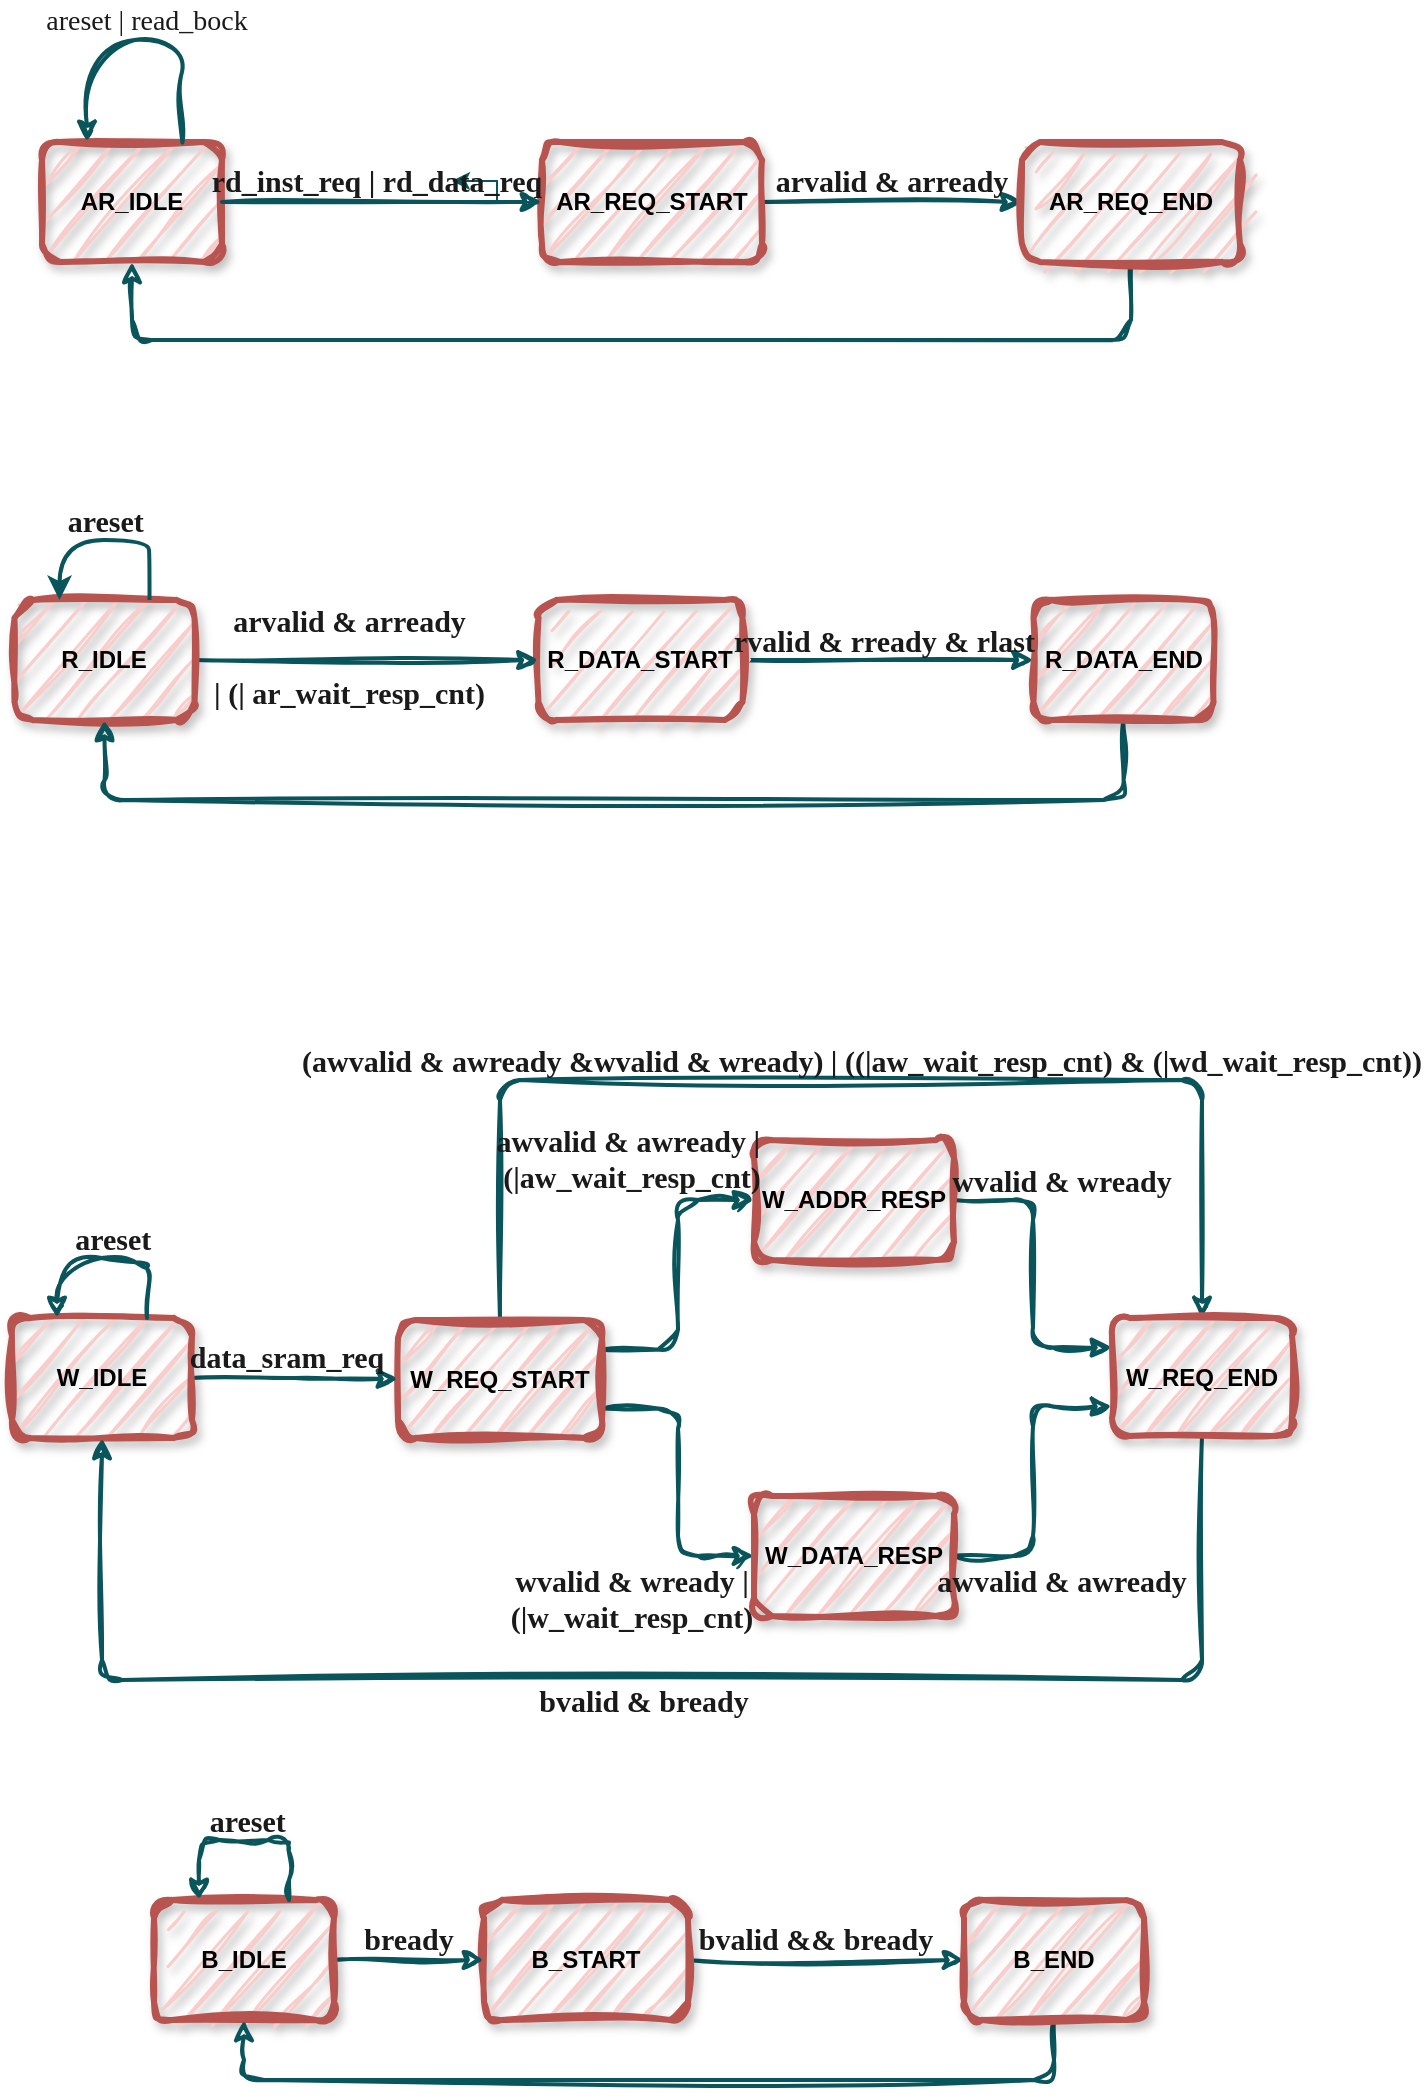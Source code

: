 <mxfile version="24.8.3">
  <diagram name="Page-1" id="c7558073-3199-34d8-9f00-42111426c3f3">
    <mxGraphModel dx="1224" dy="774" grid="1" gridSize="10" guides="1" tooltips="1" connect="1" arrows="1" fold="1" page="1" pageScale="1" pageWidth="826" pageHeight="1169" background="none" math="0" shadow="0">
      <root>
        <mxCell id="0" />
        <mxCell id="1" parent="0" />
        <mxCell id="l8BCuCW5tBN9ZueDgn-v-99" style="edgeStyle=orthogonalEdgeStyle;rounded=1;orthogonalLoop=1;jettySize=auto;html=1;exitX=1;exitY=0.5;exitDx=0;exitDy=0;entryX=0;entryY=0.5;entryDx=0;entryDy=0;strokeColor=#09555B;curved=0;strokeWidth=2;labelBackgroundColor=none;fontColor=default;sketch=1;curveFitting=1;jiggle=2;" parent="1" source="3" target="12" edge="1">
          <mxGeometry relative="1" as="geometry" />
        </mxCell>
        <mxCell id="l8BCuCW5tBN9ZueDgn-v-158" value="" style="edgeStyle=orthogonalEdgeStyle;rounded=0;orthogonalLoop=1;jettySize=auto;html=1;strokeColor=#09555B;fontColor=#1A1A1A;" parent="1" source="3" target="52" edge="1">
          <mxGeometry relative="1" as="geometry" />
        </mxCell>
        <mxCell id="3" value="AR_REQ_START" style="whiteSpace=wrap;align=center;verticalAlign=middle;fontStyle=1;strokeWidth=3;fillColor=#f8cecc;labelBackgroundColor=none;strokeColor=#b85450;sketch=1;curveFitting=1;jiggle=2;shadow=1;rounded=1;" parent="1" vertex="1">
          <mxGeometry x="360" y="111" width="110" height="60" as="geometry" />
        </mxCell>
        <mxCell id="4" value="AR_IDLE" style="whiteSpace=wrap;align=center;verticalAlign=middle;fontStyle=1;strokeWidth=3;fillColor=#f8cecc;labelBackgroundColor=none;strokeColor=#b85450;sketch=1;curveFitting=1;jiggle=2;rounded=1;glass=0;shadow=1;" parent="1" vertex="1">
          <mxGeometry x="110" y="111" width="90" height="60" as="geometry" />
        </mxCell>
        <mxCell id="l8BCuCW5tBN9ZueDgn-v-103" style="edgeStyle=orthogonalEdgeStyle;rounded=1;orthogonalLoop=1;jettySize=auto;html=1;exitX=0.5;exitY=1;exitDx=0;exitDy=0;entryX=0.5;entryY=1;entryDx=0;entryDy=0;strokeColor=#09555B;strokeWidth=2;curved=0;labelBackgroundColor=none;fontColor=default;sketch=1;curveFitting=1;jiggle=2;" parent="1" source="12" target="4" edge="1">
          <mxGeometry relative="1" as="geometry">
            <Array as="points">
              <mxPoint x="654" y="210" />
              <mxPoint x="155" y="210" />
            </Array>
          </mxGeometry>
        </mxCell>
        <mxCell id="12" value="AR_REQ_END" style="whiteSpace=wrap;align=center;verticalAlign=middle;fontStyle=1;strokeWidth=3;fillColor=#f8cecc;labelBackgroundColor=none;strokeColor=#b85450;rounded=1;sketch=1;curveFitting=1;jiggle=2;shadow=1;" parent="1" vertex="1">
          <mxGeometry x="600" y="111" width="109" height="60" as="geometry" />
        </mxCell>
        <mxCell id="l8BCuCW5tBN9ZueDgn-v-105" style="edgeStyle=orthogonalEdgeStyle;rounded=0;orthogonalLoop=1;jettySize=auto;html=1;exitX=1;exitY=0.5;exitDx=0;exitDy=0;entryX=0;entryY=0.5;entryDx=0;entryDy=0;labelBackgroundColor=none;strokeColor=#09555B;fontColor=default;strokeWidth=2;sketch=1;curveFitting=1;jiggle=2;" parent="1" source="13" target="15" edge="1">
          <mxGeometry relative="1" as="geometry" />
        </mxCell>
        <mxCell id="13" value="R_DATA_START" style="whiteSpace=wrap;align=center;verticalAlign=middle;fontStyle=1;strokeWidth=3;fillColor=#f8cecc;labelBackgroundColor=none;strokeColor=#b85450;sketch=1;curveFitting=1;jiggle=2;shadow=1;rounded=1;" parent="1" vertex="1">
          <mxGeometry x="358.25" y="340" width="102" height="60" as="geometry" />
        </mxCell>
        <mxCell id="l8BCuCW5tBN9ZueDgn-v-104" style="edgeStyle=orthogonalEdgeStyle;rounded=0;orthogonalLoop=1;jettySize=auto;html=1;exitX=1;exitY=0.5;exitDx=0;exitDy=0;entryX=0;entryY=0.5;entryDx=0;entryDy=0;labelBackgroundColor=none;strokeColor=#09555B;fontColor=default;strokeWidth=2;sketch=1;curveFitting=1;jiggle=2;" parent="1" source="14" target="13" edge="1">
          <mxGeometry relative="1" as="geometry" />
        </mxCell>
        <mxCell id="14" value="R_IDLE" style="whiteSpace=wrap;align=center;verticalAlign=middle;fontStyle=1;strokeWidth=3;fillColor=#f8cecc;labelBackgroundColor=none;strokeColor=#b85450;sketch=1;curveFitting=1;jiggle=2;shadow=1;rounded=1;" parent="1" vertex="1">
          <mxGeometry x="96.25" y="340.0" width="90" height="60" as="geometry" />
        </mxCell>
        <mxCell id="l8BCuCW5tBN9ZueDgn-v-106" style="edgeStyle=orthogonalEdgeStyle;rounded=1;orthogonalLoop=1;jettySize=auto;html=1;exitX=0.5;exitY=1;exitDx=0;exitDy=0;entryX=0.5;entryY=1;entryDx=0;entryDy=0;labelBackgroundColor=none;strokeColor=#09555B;fontColor=default;strokeWidth=2;curved=0;sketch=1;curveFitting=1;jiggle=2;" parent="1" source="15" target="14" edge="1">
          <mxGeometry relative="1" as="geometry">
            <Array as="points">
              <mxPoint x="650.25" y="440" />
              <mxPoint x="141.25" y="440" />
            </Array>
          </mxGeometry>
        </mxCell>
        <mxCell id="15" value="R_DATA_END" style="whiteSpace=wrap;align=center;verticalAlign=middle;fontStyle=1;strokeWidth=3;fillColor=#f8cecc;labelBackgroundColor=none;strokeColor=#b85450;sketch=1;curveFitting=1;jiggle=2;shadow=1;rounded=1;" parent="1" vertex="1">
          <mxGeometry x="605.75" y="340" width="90" height="60" as="geometry" />
        </mxCell>
        <mxCell id="37" value="" style="edgeStyle=none;noEdgeStyle=1;strokeColor=#09555B;strokeWidth=2;entryX=0;entryY=0.5;entryDx=0;entryDy=0;labelBackgroundColor=none;fontColor=default;sketch=1;curveFitting=1;jiggle=2;" parent="1" source="4" target="3" edge="1">
          <mxGeometry width="100" height="100" relative="1" as="geometry">
            <mxPoint x="350" y="50" as="sourcePoint" />
            <mxPoint x="306" y="141" as="targetPoint" />
          </mxGeometry>
        </mxCell>
        <mxCell id="52" value="rd_inst_req | rd_data_req" style="text;spacingTop=-5;align=center;labelBackgroundColor=none;fontColor=#1A1A1A;fontFamily=Caveat;fontSource=https%3A%2F%2Ffonts.googleapis.com%2Fcss%3Ffamily%3DCaveat;fontStyle=1;fontSize=15;" parent="1" vertex="1">
          <mxGeometry x="240" y="120" width="75" height="21" as="geometry" />
        </mxCell>
        <mxCell id="60" value="arvalid &amp; arready" style="text;spacingTop=-5;align=center;labelBackgroundColor=none;fontColor=#1A1A1A;fontFamily=Caveat;fontSource=https%3A%2F%2Ffonts.googleapis.com%2Fcss%3Ffamily%3DCaveat;fontStyle=1;fontSize=15;" parent="1" vertex="1">
          <mxGeometry x="520" y="120" width="30" height="20" as="geometry" />
        </mxCell>
        <mxCell id="l8BCuCW5tBN9ZueDgn-v-101" style="edgeStyle=orthogonalEdgeStyle;rounded=0;orthogonalLoop=1;jettySize=auto;html=1;exitX=0.78;exitY=0.005;exitDx=0;exitDy=0;entryX=0.25;entryY=0;entryDx=0;entryDy=0;exitPerimeter=0;curved=1;strokeColor=#09555B;strokeWidth=2;labelBackgroundColor=none;fontColor=default;sketch=1;curveFitting=1;jiggle=2;" parent="1" source="4" target="4" edge="1">
          <mxGeometry relative="1" as="geometry">
            <Array as="points">
              <mxPoint x="180" y="91" />
              <mxPoint x="180" y="60" />
              <mxPoint x="133" y="60" />
            </Array>
          </mxGeometry>
        </mxCell>
        <mxCell id="l8BCuCW5tBN9ZueDgn-v-102" value="areset | read_bock" style="text;spacingTop=-5;align=center;labelBackgroundColor=none;fontColor=#1A1A1A;fontFamily=Caveat;fontSource=https%3A%2F%2Ffonts.googleapis.com%2Fcss%3Ffamily%3DCaveat;fontSize=14;" parent="1" vertex="1">
          <mxGeometry x="125" y="40" width="75" height="21" as="geometry" />
        </mxCell>
        <mxCell id="l8BCuCW5tBN9ZueDgn-v-108" value="rvalid &amp; rready &amp; rlast" style="text;spacingTop=-5;align=center;labelBackgroundColor=none;fontColor=#1A1A1A;fontStyle=1;fontFamily=Caveat;fontSource=https%3A%2F%2Ffonts.googleapis.com%2Fcss%3Ffamily%3DCaveat;fontSize=15;" parent="1" vertex="1">
          <mxGeometry x="516.25" y="350" width="30" height="20" as="geometry" />
        </mxCell>
        <mxCell id="l8BCuCW5tBN9ZueDgn-v-111" value="arvalid &amp; arready &#xa;&#xa;| (| ar_wait_resp_cnt)" style="text;spacingTop=-5;align=center;labelBackgroundColor=none;fontColor=#1A1A1A;fontSize=15;fontFamily=Caveat;fontSource=https%3A%2F%2Ffonts.googleapis.com%2Fcss%3Ffamily%3DCaveat;fontStyle=1" parent="1" vertex="1">
          <mxGeometry x="226.25" y="340" width="75" height="21" as="geometry" />
        </mxCell>
        <mxCell id="l8BCuCW5tBN9ZueDgn-v-112" style="edgeStyle=orthogonalEdgeStyle;rounded=0;orthogonalLoop=1;jettySize=auto;html=1;exitX=0.75;exitY=0;exitDx=0;exitDy=0;entryX=0.25;entryY=0;entryDx=0;entryDy=0;strokeColor=#09555B;fontColor=#1A1A1A;strokeWidth=2;curved=1;" parent="1" source="14" target="14" edge="1">
          <mxGeometry relative="1" as="geometry">
            <Array as="points">
              <mxPoint x="164.25" y="320" />
              <mxPoint x="163.25" y="310" />
              <mxPoint x="119.25" y="310" />
            </Array>
          </mxGeometry>
        </mxCell>
        <mxCell id="l8BCuCW5tBN9ZueDgn-v-113" value="areset " style="text;spacingTop=-5;align=center;labelBackgroundColor=none;fontColor=#1A1A1A;fontFamily=Caveat;fontSource=https%3A%2F%2Ffonts.googleapis.com%2Fcss%3Ffamily%3DCaveat;fontStyle=1;fontSize=15;" parent="1" vertex="1">
          <mxGeometry x="106.25" y="290" width="75" height="21" as="geometry" />
        </mxCell>
        <mxCell id="l8BCuCW5tBN9ZueDgn-v-131" style="edgeStyle=orthogonalEdgeStyle;rounded=1;orthogonalLoop=1;jettySize=auto;html=1;exitX=1;exitY=0.25;exitDx=0;exitDy=0;entryX=0;entryY=0.5;entryDx=0;entryDy=0;strokeColor=#09555B;fontColor=#1A1A1A;strokeWidth=2;curved=0;sketch=1;curveFitting=1;jiggle=2;" parent="1" source="l8BCuCW5tBN9ZueDgn-v-115" target="l8BCuCW5tBN9ZueDgn-v-119" edge="1">
          <mxGeometry relative="1" as="geometry" />
        </mxCell>
        <mxCell id="l8BCuCW5tBN9ZueDgn-v-133" style="edgeStyle=orthogonalEdgeStyle;rounded=1;orthogonalLoop=1;jettySize=auto;html=1;exitX=1;exitY=0.75;exitDx=0;exitDy=0;entryX=0;entryY=0.5;entryDx=0;entryDy=0;strokeColor=#09555B;fontColor=#1A1A1A;strokeWidth=2;curved=0;sketch=1;curveFitting=1;jiggle=2;" parent="1" source="l8BCuCW5tBN9ZueDgn-v-115" target="l8BCuCW5tBN9ZueDgn-v-125" edge="1">
          <mxGeometry relative="1" as="geometry" />
        </mxCell>
        <mxCell id="l8BCuCW5tBN9ZueDgn-v-137" style="edgeStyle=orthogonalEdgeStyle;rounded=1;orthogonalLoop=1;jettySize=auto;html=1;exitX=0.5;exitY=0;exitDx=0;exitDy=0;entryX=0.5;entryY=0;entryDx=0;entryDy=0;strokeColor=#09555B;fontColor=#1A1A1A;strokeWidth=2;curved=0;sketch=1;curveFitting=1;jiggle=2;" parent="1" source="l8BCuCW5tBN9ZueDgn-v-115" target="l8BCuCW5tBN9ZueDgn-v-126" edge="1">
          <mxGeometry relative="1" as="geometry">
            <Array as="points">
              <mxPoint x="339" y="580" />
              <mxPoint x="690" y="580" />
            </Array>
          </mxGeometry>
        </mxCell>
        <mxCell id="l8BCuCW5tBN9ZueDgn-v-115" value="W_REQ_START" style="whiteSpace=wrap;align=center;verticalAlign=middle;fontStyle=1;strokeWidth=3;fillColor=#f8cecc;labelBackgroundColor=none;strokeColor=#b85450;sketch=1;curveFitting=1;jiggle=2;shadow=1;rounded=1;" parent="1" vertex="1">
          <mxGeometry x="288" y="700" width="102" height="59" as="geometry" />
        </mxCell>
        <mxCell id="l8BCuCW5tBN9ZueDgn-v-116" style="edgeStyle=orthogonalEdgeStyle;rounded=0;orthogonalLoop=1;jettySize=auto;html=1;exitX=1;exitY=0.5;exitDx=0;exitDy=0;entryX=0;entryY=0.5;entryDx=0;entryDy=0;labelBackgroundColor=none;strokeColor=#09555B;fontColor=default;strokeWidth=2;sketch=1;curveFitting=1;jiggle=2;" parent="1" source="l8BCuCW5tBN9ZueDgn-v-117" target="l8BCuCW5tBN9ZueDgn-v-115" edge="1">
          <mxGeometry relative="1" as="geometry" />
        </mxCell>
        <mxCell id="l8BCuCW5tBN9ZueDgn-v-117" value="W_IDLE" style="whiteSpace=wrap;align=center;verticalAlign=middle;fontStyle=1;strokeWidth=3;fillColor=#f8cecc;labelBackgroundColor=none;strokeColor=#b85450;sketch=1;curveFitting=1;jiggle=2;shadow=1;rounded=1;" parent="1" vertex="1">
          <mxGeometry x="95.0" y="699.0" width="90" height="60" as="geometry" />
        </mxCell>
        <mxCell id="l8BCuCW5tBN9ZueDgn-v-129" style="edgeStyle=orthogonalEdgeStyle;rounded=1;orthogonalLoop=1;jettySize=auto;html=1;exitX=1;exitY=0.5;exitDx=0;exitDy=0;entryX=0;entryY=0.25;entryDx=0;entryDy=0;strokeColor=#09555B;fontColor=#1A1A1A;curved=0;strokeWidth=2;sketch=1;curveFitting=1;jiggle=2;" parent="1" source="l8BCuCW5tBN9ZueDgn-v-119" target="l8BCuCW5tBN9ZueDgn-v-126" edge="1">
          <mxGeometry relative="1" as="geometry" />
        </mxCell>
        <mxCell id="l8BCuCW5tBN9ZueDgn-v-119" value="W_ADDR_RESP" style="whiteSpace=wrap;align=center;verticalAlign=middle;fontStyle=1;strokeWidth=3;fillColor=#f8cecc;labelBackgroundColor=none;strokeColor=#b85450;sketch=1;curveFitting=1;jiggle=2;shadow=1;rounded=1;" parent="1" vertex="1">
          <mxGeometry x="466" y="610" width="100" height="60" as="geometry" />
        </mxCell>
        <mxCell id="l8BCuCW5tBN9ZueDgn-v-120" value="(awvalid &amp; awready &amp;wvalid &amp; wready) | ((|aw_wait_resp_cnt) &amp; (|wd_wait_resp_cnt))" style="text;spacingTop=-5;align=center;labelBackgroundColor=none;fontColor=#1A1A1A;fontStyle=1;fontFamily=Caveat;fontSource=https%3A%2F%2Ffonts.googleapis.com%2Fcss%3Ffamily%3DCaveat;fontSize=15;" parent="1" vertex="1">
          <mxGeometry x="505" y="560" width="30" height="20" as="geometry" />
        </mxCell>
        <mxCell id="l8BCuCW5tBN9ZueDgn-v-121" value="data_sram_req" style="text;spacingTop=-5;align=center;labelBackgroundColor=none;fontColor=#1A1A1A;sketch=1;curveFitting=1;jiggle=2;fontFamily=Caveat;fontSource=https%3A%2F%2Ffonts.googleapis.com%2Fcss%3Ffamily%3DCaveat;fontStyle=1;fontSize=15;" parent="1" vertex="1">
          <mxGeometry x="195" y="708" width="75" height="21" as="geometry" />
        </mxCell>
        <mxCell id="l8BCuCW5tBN9ZueDgn-v-122" style="edgeStyle=orthogonalEdgeStyle;rounded=0;orthogonalLoop=1;jettySize=auto;html=1;exitX=0.75;exitY=0;exitDx=0;exitDy=0;entryX=0.25;entryY=0;entryDx=0;entryDy=0;strokeColor=#09555B;fontColor=#1A1A1A;strokeWidth=2;curved=1;sketch=1;curveFitting=1;jiggle=2;" parent="1" source="l8BCuCW5tBN9ZueDgn-v-117" target="l8BCuCW5tBN9ZueDgn-v-117" edge="1">
          <mxGeometry relative="1" as="geometry">
            <Array as="points">
              <mxPoint x="163" y="679" />
              <mxPoint x="162" y="669" />
              <mxPoint x="118" y="669" />
            </Array>
          </mxGeometry>
        </mxCell>
        <mxCell id="l8BCuCW5tBN9ZueDgn-v-123" value="areset " style="text;spacingTop=-5;align=center;labelBackgroundColor=none;fontColor=#1A1A1A;fontFamily=Caveat;fontSource=https%3A%2F%2Ffonts.googleapis.com%2Fcss%3Ffamily%3DCaveat;fontStyle=1;fontSize=15;" parent="1" vertex="1">
          <mxGeometry x="110" y="649" width="75" height="21" as="geometry" />
        </mxCell>
        <mxCell id="l8BCuCW5tBN9ZueDgn-v-130" style="edgeStyle=orthogonalEdgeStyle;rounded=1;orthogonalLoop=1;jettySize=auto;html=1;exitX=1;exitY=0.5;exitDx=0;exitDy=0;entryX=0;entryY=0.75;entryDx=0;entryDy=0;strokeColor=#09555B;fontColor=#1A1A1A;curved=0;strokeWidth=2;sketch=1;curveFitting=1;jiggle=2;" parent="1" source="l8BCuCW5tBN9ZueDgn-v-125" target="l8BCuCW5tBN9ZueDgn-v-126" edge="1">
          <mxGeometry relative="1" as="geometry" />
        </mxCell>
        <mxCell id="l8BCuCW5tBN9ZueDgn-v-125" value="W_DATA_RESP" style="whiteSpace=wrap;align=center;verticalAlign=middle;fontStyle=1;strokeWidth=3;fillColor=#f8cecc;labelBackgroundColor=none;strokeColor=#b85450;sketch=1;curveFitting=1;jiggle=2;shadow=1;rounded=1;" parent="1" vertex="1">
          <mxGeometry x="466" y="788" width="100" height="60" as="geometry" />
        </mxCell>
        <mxCell id="l8BCuCW5tBN9ZueDgn-v-134" style="edgeStyle=orthogonalEdgeStyle;rounded=1;orthogonalLoop=1;jettySize=auto;html=1;exitX=0.5;exitY=1;exitDx=0;exitDy=0;entryX=0.5;entryY=1;entryDx=0;entryDy=0;strokeColor=#09555B;fontColor=#1A1A1A;curved=0;strokeWidth=2;sketch=1;curveFitting=1;jiggle=2;" parent="1" source="l8BCuCW5tBN9ZueDgn-v-126" target="l8BCuCW5tBN9ZueDgn-v-117" edge="1">
          <mxGeometry relative="1" as="geometry">
            <Array as="points">
              <mxPoint x="690" y="880" />
              <mxPoint x="140" y="880" />
            </Array>
          </mxGeometry>
        </mxCell>
        <mxCell id="l8BCuCW5tBN9ZueDgn-v-126" value="W_REQ_END" style="whiteSpace=wrap;align=center;verticalAlign=middle;fontStyle=1;strokeWidth=3;fillColor=#f8cecc;labelBackgroundColor=none;strokeColor=#b85450;sketch=1;curveFitting=1;jiggle=2;shadow=1;rounded=1;" parent="1" vertex="1">
          <mxGeometry x="645" y="699" width="90" height="59" as="geometry" />
        </mxCell>
        <mxCell id="l8BCuCW5tBN9ZueDgn-v-136" value="bvalid &amp; bready" style="text;spacingTop=-5;align=center;labelBackgroundColor=none;fontColor=#1A1A1A;fontFamily=Caveat;fontSource=https%3A%2F%2Ffonts.googleapis.com%2Fcss%3Ffamily%3DCaveat;fontStyle=1;fontSize=15;" parent="1" vertex="1">
          <mxGeometry x="396" y="880" width="30" height="20" as="geometry" />
        </mxCell>
        <mxCell id="l8BCuCW5tBN9ZueDgn-v-139" value="awvalid &amp; awready | &#xa;(|aw_wait_resp_cnt)" style="text;spacingTop=-5;align=center;labelBackgroundColor=none;fontColor=#1A1A1A;fontFamily=Caveat;fontSource=https%3A%2F%2Ffonts.googleapis.com%2Fcss%3Ffamily%3DCaveat;fontStyle=1;fontSize=15;" parent="1" vertex="1">
          <mxGeometry x="390" y="600" width="30" height="20" as="geometry" />
        </mxCell>
        <mxCell id="l8BCuCW5tBN9ZueDgn-v-140" value="wvalid &amp; wready |&#xa;(|w_wait_resp_cnt)" style="text;spacingTop=-5;align=center;labelBackgroundColor=none;fontColor=#1A1A1A;fontFamily=Caveat;fontSource=https%3A%2F%2Ffonts.googleapis.com%2Fcss%3Ffamily%3DCaveat;fontStyle=1;fontSize=15;" parent="1" vertex="1">
          <mxGeometry x="390" y="820" width="30" height="20" as="geometry" />
        </mxCell>
        <mxCell id="l8BCuCW5tBN9ZueDgn-v-141" value="wvalid &amp; wready" style="text;spacingTop=-5;align=center;labelBackgroundColor=none;fontColor=#1A1A1A;fontFamily=Caveat;fontSource=https%3A%2F%2Ffonts.googleapis.com%2Fcss%3Ffamily%3DCaveat;fontStyle=1;fontSize=15;" parent="1" vertex="1">
          <mxGeometry x="605" y="620" width="30" height="20" as="geometry" />
        </mxCell>
        <mxCell id="l8BCuCW5tBN9ZueDgn-v-142" value="awvalid &amp; awready" style="text;spacingTop=-5;align=center;labelBackgroundColor=none;fontColor=#1A1A1A;fontFamily=Caveat;fontSource=https%3A%2F%2Ffonts.googleapis.com%2Fcss%3Ffamily%3DCaveat;fontStyle=1;fontSize=15;" parent="1" vertex="1">
          <mxGeometry x="605" y="820" width="30" height="20" as="geometry" />
        </mxCell>
        <mxCell id="l8BCuCW5tBN9ZueDgn-v-145" style="edgeStyle=orthogonalEdgeStyle;rounded=0;orthogonalLoop=1;jettySize=auto;html=1;exitX=1;exitY=0.5;exitDx=0;exitDy=0;entryX=0;entryY=0.5;entryDx=0;entryDy=0;labelBackgroundColor=none;strokeColor=#09555B;fontColor=default;strokeWidth=2;sketch=1;curveFitting=1;jiggle=2;" parent="1" edge="1">
          <mxGeometry relative="1" as="geometry">
            <mxPoint x="433.0" y="1020" as="sourcePoint" />
            <mxPoint x="571.0" y="1020" as="targetPoint" />
          </mxGeometry>
        </mxCell>
        <mxCell id="l8BCuCW5tBN9ZueDgn-v-146" value="B_START" style="whiteSpace=wrap;align=center;verticalAlign=middle;fontStyle=1;strokeWidth=3;fillColor=#f8cecc;labelBackgroundColor=none;strokeColor=#b85450;sketch=1;curveFitting=1;jiggle=2;shadow=1;rounded=1;" parent="1" vertex="1">
          <mxGeometry x="331" y="990" width="102" height="60" as="geometry" />
        </mxCell>
        <mxCell id="l8BCuCW5tBN9ZueDgn-v-147" style="edgeStyle=orthogonalEdgeStyle;rounded=0;orthogonalLoop=1;jettySize=auto;html=1;exitX=1;exitY=0.5;exitDx=0;exitDy=0;entryX=0;entryY=0.5;entryDx=0;entryDy=0;labelBackgroundColor=none;strokeColor=#09555B;fontColor=default;strokeWidth=2;sketch=1;curveFitting=1;jiggle=2;" parent="1" source="l8BCuCW5tBN9ZueDgn-v-148" target="l8BCuCW5tBN9ZueDgn-v-146" edge="1">
          <mxGeometry relative="1" as="geometry" />
        </mxCell>
        <mxCell id="l8BCuCW5tBN9ZueDgn-v-148" value="B_IDLE" style="whiteSpace=wrap;align=center;verticalAlign=middle;fontStyle=1;strokeWidth=3;fillColor=#f8cecc;labelBackgroundColor=none;strokeColor=#b85450;sketch=1;curveFitting=1;jiggle=2;shadow=1;rounded=1;" parent="1" vertex="1">
          <mxGeometry x="166.0" y="990.0" width="90" height="60" as="geometry" />
        </mxCell>
        <mxCell id="l8BCuCW5tBN9ZueDgn-v-155" style="edgeStyle=orthogonalEdgeStyle;rounded=1;orthogonalLoop=1;jettySize=auto;html=1;exitX=0.5;exitY=1;exitDx=0;exitDy=0;entryX=0.5;entryY=1;entryDx=0;entryDy=0;strokeColor=#09555B;fontColor=#1A1A1A;strokeWidth=2;curved=0;sketch=1;curveFitting=1;jiggle=2;" parent="1" source="l8BCuCW5tBN9ZueDgn-v-150" target="l8BCuCW5tBN9ZueDgn-v-148" edge="1">
          <mxGeometry relative="1" as="geometry">
            <Array as="points">
              <mxPoint x="616" y="1080" />
              <mxPoint x="211" y="1080" />
            </Array>
          </mxGeometry>
        </mxCell>
        <mxCell id="l8BCuCW5tBN9ZueDgn-v-150" value="B_END" style="whiteSpace=wrap;align=center;verticalAlign=middle;fontStyle=1;strokeWidth=3;fillColor=#f8cecc;labelBackgroundColor=none;strokeColor=#b85450;sketch=1;curveFitting=1;jiggle=2;shadow=1;rounded=1;" parent="1" vertex="1">
          <mxGeometry x="571.0" y="990" width="90" height="60" as="geometry" />
        </mxCell>
        <mxCell id="l8BCuCW5tBN9ZueDgn-v-151" value="bvalid &amp;&amp; bready" style="text;spacingTop=-5;align=center;labelBackgroundColor=none;fontColor=#1A1A1A;fontFamily=Caveat;fontSource=https%3A%2F%2Ffonts.googleapis.com%2Fcss%3Ffamily%3DCaveat;fontStyle=1;fontSize=15;" parent="1" vertex="1">
          <mxGeometry x="482" y="999" width="30" height="20" as="geometry" />
        </mxCell>
        <mxCell id="l8BCuCW5tBN9ZueDgn-v-152" value="bready" style="text;spacingTop=-5;align=center;labelBackgroundColor=none;fontColor=#1A1A1A;fontFamily=Caveat;fontSource=https%3A%2F%2Ffonts.googleapis.com%2Fcss%3Ffamily%3DCaveat;fontStyle=1;fontSize=15;" parent="1" vertex="1">
          <mxGeometry x="256" y="999" width="75" height="21" as="geometry" />
        </mxCell>
        <mxCell id="l8BCuCW5tBN9ZueDgn-v-154" value="areset " style="text;spacingTop=-5;align=center;labelBackgroundColor=none;fontColor=#1A1A1A;fontFamily=Caveat;fontSource=https%3A%2F%2Ffonts.googleapis.com%2Fcss%3Ffamily%3DCaveat;fontStyle=1;fontSize=15;" parent="1" vertex="1">
          <mxGeometry x="177.25" y="940" width="75" height="21" as="geometry" />
        </mxCell>
        <mxCell id="l8BCuCW5tBN9ZueDgn-v-156" style="edgeStyle=orthogonalEdgeStyle;rounded=1;orthogonalLoop=1;jettySize=auto;html=1;exitX=0.75;exitY=0;exitDx=0;exitDy=0;entryX=0.25;entryY=0;entryDx=0;entryDy=0;strokeColor=#09555B;fontColor=#1A1A1A;strokeWidth=2;curved=0;sketch=1;curveFitting=1;jiggle=2;" parent="1" edge="1">
          <mxGeometry relative="1" as="geometry">
            <mxPoint x="233.5" y="990" as="sourcePoint" />
            <mxPoint x="188.5" y="990" as="targetPoint" />
            <Array as="points">
              <mxPoint x="233" y="970" />
              <mxPoint x="233" y="960" />
              <mxPoint x="189" y="960" />
            </Array>
          </mxGeometry>
        </mxCell>
      </root>
    </mxGraphModel>
  </diagram>
</mxfile>
